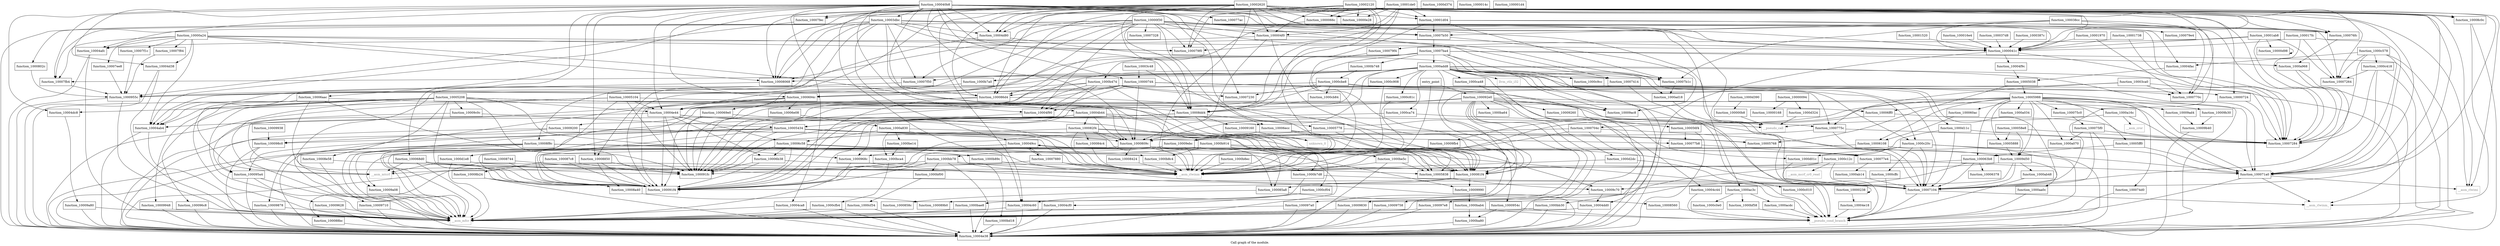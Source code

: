digraph "Call graph of the module." {
  label="Call graph of the module.";
  node [shape=record];

  Node_function_10003dbc [label="{function_10003dbc}"];
  Node_function_100040b8 [label="{function_100040b8}"];
  Node_function_10004ca8 [label="{function_10004ca8}"];
  Node_function_10004cf0 [label="{function_10004cf0}"];
  Node_function_10007104 [label="{function_10007104}"];
  Node_function_10004d38 [label="{function_10004d38}"];
  Node_function_10004d80 [label="{function_10004d80}"];
  Node_function_100068d0 [label="{function_100068d0}"];
  Node_function_10004dc8 [label="{function_10004dc8}"];
  Node_function_10004dd0 [label="{function_10004dd0}"];
  Node_function_10005838 [label="{function_10005838}"];
  Node_function_100071a0 [label="{function_100071a0}"];
  Node_function_100076fc [label="{function_100076fc}"];
  Node_function_10005888 [label="{function_10005888}"];
  Node_function_1000694c [label="{function_1000694c}"];
  Node_function_100075c0 [label="{function_100075c0}"];
  Node_function_10004c44 [label="{function_10004c44}"];
  Node_function_10005768 [label="{function_10005768}"];
  Node_function_10004e18 [label="{function_10004e18}"];
  Node_function_100069e0 [label="{function_100069e0}"];
  Node_function_10004e38 [label="{function_10004e38}"];
  Node_function_10004e44 [label="{function_10004e44}"];
  Node_function_10004f90 [label="{function_10004f90}"];
  Node_function_10006aac [label="{function_10006aac}"];
  Node_function_10004f9c [label="{function_10004f9c}"];
  Node_function_10007230 [label="{function_10007230}"];
  Node_function_100058e8 [label="{function_100058e8}"];
  Node_function_10006b38 [label="{function_10006b38}"];
  Node_function_100049cc [label="{function_100049cc}"];
  Node_function_10007264 [label="{function_10007264}"];
  Node_function_10005988 [label="{function_10005988}"];
  Node_function_100075f0 [label="{function_100075f0}"];
  Node_function_10004c60 [label="{function_10004c60}"];
  Node_function_10006c58 [label="{function_10006c58}"];
  Node_function_10004fac [label="{function_10004fac}"];
  Node_function_10005038 [label="{function_10005038}"];
  Node_function_10005104 [label="{function_10005104}"];
  Node_function_10006e08 [label="{function_10006e08}"];
  Node_function_10005208 [label="{function_10005208}"];
  Node_function_10007284 [label="{function_10007284}"];
  Node_function_10005ff0 [label="{function_10005ff0}"];
  Node_function_100060ac [label="{function_100060ac}"];
  Node_function_10007328 [label="{function_10007328}"];
  Node_function_1000775c [label="{function_1000775c}"];
  Node_function_10006108 [label="{function_10006108}"];
  Node_function_1000770c [label="{function_1000770c}"];
  Node_function_10006378 [label="{function_10006378}"];
  Node_function_10006ecc [label="{function_10006ecc}"];
  Node_function_10004ab4 [label="{function_10004ab4}"];
  Node_function_10004afc [label="{function_10004afc}"];
  Node_function_10004b44 [label="{function_10004b44}"];
  Node_function_10005434 [label="{function_10005434}"];
  Node_function_10006ff0 [label="{function_10006ff0}"];
  Node_function_100056f4 [label="{function_100056f4}"];
  Node_function_1000704c [label="{function_1000704c}"];
  Node_function_10007414 [label="{function_10007414}"];
  Node_function_100063b8 [label="{function_100063b8}"];
  Node_function_100074d0 [label="{function_100074d0}"];
  Node_function_1000add8 [label="{function_1000add8}"];
  Node_function_1000b474 [label="{function_1000b474}"];
  Node_function_1000b748 [label="{function_1000b748}"];
  Node_function_1000b7a0 [label="{function_1000b7a0}"];
  Node_function_1000b7d8 [label="{function_1000b7d8}"];
  Node_function_1000b89c [label="{function_1000b89c}"];
  Node_function_1000b8c4 [label="{function_1000b8c4}"];
  Node_function_1000b8ec [label="{function_1000b8ec}"];
  Node_function_1000b914 [label="{function_1000b914}"];
  Node_function_1000ba64 [label="{function_1000ba64}"];
  Node_function_1000ba80 [label="{function_1000ba80}"];
  Node_function_1000bab4 [label="{function_1000bab4}"];
  Node_function_1000bae8 [label="{function_1000bae8}"];
  Node_function_1000bb30 [label="{function_1000bb30}"];
  Node_function_1000bb78 [label="{function_1000bb78}"];
  Node_function_1000bca4 [label="{function_1000bca4}"];
  Node_function_1000bd18 [label="{function_1000bd18}"];
  Node_function_1000be14 [label="{function_1000be14}"];
  Node_function_1000be5c [label="{function_1000be5c}"];
  Node_function_1000bf00 [label="{function_1000bf00}"];
  Node_function_1000bf58 [label="{function_1000bf58}"];
  Node_function_1000c010 [label="{function_1000c010}"];
  Node_function_1000c0e0 [label="{function_1000c0e0}"];
  Node_function_1000c12c [label="{function_1000c12c}"];
  Node_function_1000c20c [label="{function_1000c20c}"];
  Node_function_1000c418 [label="{function_1000c418}"];
  Node_function_1000c578 [label="{function_1000c578}"];
  Node_function_1000c81c [label="{function_1000c81c}"];
  Node_function_1000c908 [label="{function_1000c908}"];
  Node_function_1000c9cc [label="{function_1000c9cc}"];
  Node_function_1000ca48 [label="{function_1000ca48}"];
  Node_function_1000ca74 [label="{function_1000ca74}"];
  Node_function_1000cb84 [label="{function_1000cb84}"];
  Node_function_1000cbe8 [label="{function_1000cbe8}"];
  Node_function_1000cf04 [label="{function_1000cf04}"];
  Node_function_1000cf34 [label="{function_1000cf34}"];
  Node_function_1000cfb4 [label="{function_1000cfb4}"];
  Node_function_1000cffc [label="{function_1000cffc}"];
  Node_function_1000d01c [label="{function_1000d01c}"];
  Node_function_1000d11c [label="{function_1000d11c}"];
  Node_function_1000d1e8 [label="{function_1000d1e8}"];
  Node_function_1000d2dc [label="{function_1000d2dc}"];
  Node_function_1000d324 [label="{function_1000d324}"];
  Node_function_1000d374 [label="{function_1000d374}"];
  Node_function_1000d390 [label="{function_1000d390}"];
  Node___asm_rlwinm [color="gray50", fontcolor="gray50", label="{__asm_rlwinm}"];
  Node___asm_rlwimi [color="gray50", fontcolor="gray50", label="{__asm_rlwimi}"];
  Node___asm_rlwinm_ [color="gray50", fontcolor="gray50", label="{__asm_rlwinm_}"];
  Node_llvm_ctlz_i32 [color="gray50", fontcolor="gray50", label="{llvm_ctlz_i32}"];
  Node___asm_mfcr [color="gray50", fontcolor="gray50", label="{__asm_mfcr}"];
  Node___asm_cror [color="gray50", fontcolor="gray50", label="{__asm_cror}"];
  Node___asm_mtcrf [color="gray50", fontcolor="gray50", label="{__asm_mtcrf}"];
  Node___asm_mcrf_cr0_read [color="gray50", fontcolor="gray50", label="{__asm_mcrf_cr0_read}"];
  Node_unknown_0 [color="gray50", fontcolor="gray50", label="{unknown_0}"];
  Node_function_10008f8c [label="{function_10008f8c}"];
  Node_function_100077ac [label="{function_100077ac}"];
  Node_function_100077b8 [label="{function_100077b8}"];
  Node_function_100077e4 [label="{function_100077e4}"];
  Node_function_10007880 [label="{function_10007880}"];
  Node_function_100079e4 [label="{function_100079e4}"];
  Node_function_100079f0 [label="{function_100079f0}"];
  Node_function_100079f4 [label="{function_100079f4}"];
  Node_function_10007b1c [label="{function_10007b1c}"];
  Node_function_10007b50 [label="{function_10007b50}"];
  Node_function_10007ba4 [label="{function_10007ba4}"];
  Node_function_10007ee8 [label="{function_10007ee8}"];
  Node_function_10007f1c [label="{function_10007f1c}"];
  Node_function_10007f50 [label="{function_10007f50}"];
  Node_function_10007f84 [label="{function_10007f84}"];
  Node_function_10007fb4 [label="{function_10007fb4}"];
  Node_function_10007fec [label="{function_10007fec}"];
  Node_function_1000802c [label="{function_1000802c}"];
  Node_function_10008068 [label="{function_10008068}"];
  Node_function_1000809c [label="{function_1000809c}"];
  Node_function_100081f4 [label="{function_100081f4}"];
  Node_function_100082f4 [label="{function_100082f4}"];
  Node_function_10008424 [label="{function_10008424}"];
  Node_function_100084c4 [label="{function_100084c4}"];
  Node_function_10008560 [label="{function_10008560}"];
  Node_function_1000858c [label="{function_1000858c}"];
  Node_function_100085a8 [label="{function_100085a8}"];
  Node_function_100086d4 [label="{function_100086d4}"];
  Node_function_10008744 [label="{function_10008744}"];
  Node_function_100087c8 [label="{function_100087c8}"];
  Node_function_10008850 [label="{function_10008850}"];
  Node_function_100088bc [label="{function_100088bc}"];
  Node_function_100089b0 [label="{function_100089b0}"];
  Node_function_10008a40 [label="{function_10008a40}"];
  Node_function_10008b24 [label="{function_10008b24}"];
  Node_function_10008c0c [label="{function_10008c0c}"];
  Node_function_10008dd4 [label="{function_10008dd4}"];
  Node_function_10008e58 [label="{function_10008e58}"];
  Node_function_10009160 [label="{function_10009160}"];
  Node_function_100091f4 [label="{function_100091f4}"];
  Node_function_100091fc [label="{function_100091fc}"];
  Node_function_10009200 [label="{function_10009200}"];
  Node_function_10009260 [label="{function_10009260}"];
  Node_function_100092e0 [label="{function_100092e0}"];
  Node_function_1000954c [label="{function_1000954c}"];
  Node_function_1000955c [label="{function_1000955c}"];
  Node_function_100095a4 [label="{function_100095a4}"];
  Node_function_10009628 [label="{function_10009628}"];
  Node_function_1000968c [label="{function_1000968c}"];
  Node_function_100096c8 [label="{function_100096c8}"];
  Node_function_10009710 [label="{function_10009710}"];
  Node_function_10009758 [label="{function_10009758}"];
  Node_function_100097a0 [label="{function_100097a0}"];
  Node_function_100097e8 [label="{function_100097e8}"];
  Node_function_10009830 [label="{function_10009830}"];
  Node_function_10009878 [label="{function_10009878}"];
  Node_function_100098c0 [label="{function_100098c0}"];
  Node_function_10009938 [label="{function_10009938}"];
  Node_function_10009948 [label="{function_10009948}"];
  Node_function_10009990 [label="{function_10009990}"];
  Node_function_10009a08 [label="{function_10009a08}"];
  Node_function_10009a80 [label="{function_10009a80}"];
  Node_function_10009ac8 [label="{function_10009ac8}"];
  Node_function_10009ad4 [label="{function_10009ad4}"];
  Node_function_10009b30 [label="{function_10009b30}"];
  Node_function_10009b40 [label="{function_10009b40}"];
  Node_function_10009c0c [label="{function_10009c0c}"];
  Node_function_10009c70 [label="{function_10009c70}"];
  Node_function_10009d50 [label="{function_10009d50}"];
  Node_function_10009ebc [label="{function_10009ebc}"];
  Node_function_10009fb4 [label="{function_10009fb4}"];
  Node_function_1000a034 [label="{function_1000a034}"];
  Node_function_1000a070 [label="{function_1000a070}"];
  Node_function_1000a16c [label="{function_1000a16c}"];
  Node_function_1000a830 [label="{function_1000a830}"];
  Node_function_1000a968 [label="{function_1000a968}"];
  Node_function_1000aa0c [label="{function_1000aa0c}"];
  Node_function_1000ab14 [label="{function_1000ab14}"];
  Node_function_1000ab48 [label="{function_1000ab48}"];
  Node_function_1000ac3c [label="{function_1000ac3c}"];
  Node_function_1000acdc [label="{function_1000acdc}"];
  Node_function_1000ad18 [label="{function_1000ad18}"];
  Node_function_10005778 [label="{function_10005778}"];
  Node___pseudo_call [color="gray50", fontcolor="gray50", label="{__pseudo_call}"];
  Node___pseudo_cond_branch [color="gray50", fontcolor="gray50", label="{__pseudo_cond_branch}"];
  Node_function_10000094 [label="{function_10000094}"];
  Node_function_100000b8 [label="{function_100000b8}"];
  Node_function_1000014c [label="{function_1000014c}"];
  Node_function_10000168 [label="{function_10000168}"];
  Node_function_100001d4 [label="{function_100001d4}"];
  Node_entry_point [label="{entry_point}"];
  Node_function_10000238 [label="{function_10000238}"];
  Node_function_1000041c [label="{function_1000041c}"];
  Node_function_100004f0 [label="{function_100004f0}"];
  Node_function_1000066c [label="{function_1000066c}"];
  Node_function_10000724 [label="{function_10000724}"];
  Node_function_100007d4 [label="{function_100007d4}"];
  Node_function_10000a24 [label="{function_10000a24}"];
  Node_function_10000d98 [label="{function_10000d98}"];
  Node_function_10000e28 [label="{function_10000e28}"];
  Node_function_10000f30 [label="{function_10000f30}"];
  Node_function_10001520 [label="{function_10001520}"];
  Node_function_100016e4 [label="{function_100016e4}"];
  Node_function_10001738 [label="{function_10001738}"];
  Node_function_100017fc [label="{function_100017fc}"];
  Node_function_10001970 [label="{function_10001970}"];
  Node_function_10001ab8 [label="{function_10001ab8}"];
  Node_function_10001d04 [label="{function_10001d04}"];
  Node_function_10001de0 [label="{function_10001de0}"];
  Node_function_10002120 [label="{function_10002120}"];
  Node_function_10002620 [label="{function_10002620}"];
  Node_function_100037d8 [label="{function_100037d8}"];
  Node_function_1000387c [label="{function_1000387c}"];
  Node_function_100038cc [label="{function_100038cc}"];
  Node_function_10003c48 [label="{function_10003c48}"];
  Node_function_10003ca0 [label="{function_10003ca0}"];
  Node_function_10003dbc -> Node_function_10004d80;
  Node_function_10003dbc -> Node_function_100076fc;
  Node_function_10003dbc -> Node_function_10004e38;
  Node_function_10003dbc -> Node_function_100049cc;
  Node_function_10003dbc -> Node_function_10004ab4;
  Node_function_10003dbc -> Node_function_10008f8c;
  Node_function_10003dbc -> Node_function_100079f0;
  Node_function_10003dbc -> Node_function_10007b1c;
  Node_function_10003dbc -> Node_function_10007b50;
  Node_function_10003dbc -> Node_function_10007f50;
  Node_function_10003dbc -> Node_function_1000802c;
  Node_function_10003dbc -> Node_function_10008068;
  Node_function_10003dbc -> Node_function_100086d4;
  Node_function_100040b8 -> Node_function_10003dbc;
  Node_function_100040b8 -> Node_function_10004ca8;
  Node_function_100040b8 -> Node_function_10004d38;
  Node_function_100040b8 -> Node_function_10004d80;
  Node_function_100040b8 -> Node_function_100068d0;
  Node_function_100040b8 -> Node_function_10004dc8;
  Node_function_100040b8 -> Node_function_100071a0;
  Node_function_100040b8 -> Node_function_1000694c;
  Node_function_100040b8 -> Node_function_10004e44;
  Node_function_100040b8 -> Node_function_10004f90;
  Node_function_100040b8 -> Node_function_10006aac;
  Node_function_100040b8 -> Node_function_10007230;
  Node_function_100040b8 -> Node_function_10007264;
  Node_function_100040b8 -> Node_function_10004c60;
  Node_function_100040b8 -> Node_function_10004fac;
  Node_function_100040b8 -> Node_function_10007284;
  Node_function_100040b8 -> Node_function_1000770c;
  Node_function_100040b8 -> Node_function_10004afc;
  Node_function_100040b8 -> Node_function_10004b44;
  Node_function_100040b8 -> Node_function_10007414;
  Node_function_100040b8 -> Node_function_100077ac;
  Node_function_100040b8 -> Node_function_10007fb4;
  Node_function_100040b8 -> Node_function_1000809c;
  Node_function_100040b8 -> Node_function_100081f4;
  Node_function_100040b8 -> Node_function_10008850;
  Node_function_100040b8 -> Node_function_10008dd4;
  Node_function_100040b8 -> Node___pseudo_call;
  Node_function_100040b8 -> Node_function_1000041c;
  Node_function_100040b8 -> Node_function_10000724;
  Node_function_100040b8 -> Node_function_100007d4;
  Node_function_10004ca8 -> Node_function_10004e38;
  Node_function_10004ca8 -> Node___asm_mfcr;
  Node_function_10004cf0 -> Node_function_10004e38;
  Node_function_10004cf0 -> Node___asm_mfcr;
  Node_function_10007104 -> Node___asm_rlwinm_;
  Node_function_10007104 -> Node___pseudo_cond_branch;
  Node_function_10004d38 -> Node_function_10004e38;
  Node_function_10004d38 -> Node___asm_mfcr;
  Node_function_10004d80 -> Node_function_10004e38;
  Node_function_10004d80 -> Node___asm_mfcr;
  Node_function_100068d0 -> Node___asm_rlwinm;
  Node_function_100068d0 -> Node___asm_mfcr;
  Node_function_100068d0 -> Node___asm_mtcrf;
  Node_function_100068d0 -> Node_function_100091f4;
  Node_function_100068d0 -> Node_function_100091fc;
  Node_function_10004dc8 -> Node_function_10009a80;
  Node_function_10004dd0 -> Node_function_10004e38;
  Node_function_10004dd0 -> Node___asm_mfcr;
  Node_function_10005838 -> Node_function_10009c70;
  Node_function_100071a0 -> Node___asm_rlwimi;
  Node_function_100071a0 -> Node___asm_rlwinm_;
  Node_function_100071a0 -> Node___pseudo_cond_branch;
  Node_function_100076fc -> Node_function_1000a968;
  Node_function_10005888 -> Node_function_10009d50;
  Node_function_1000694c -> Node_function_10006e08;
  Node_function_1000694c -> Node___asm_mfcr;
  Node_function_1000694c -> Node___asm_mtcrf;
  Node_function_1000694c -> Node_function_100091f4;
  Node_function_1000694c -> Node_function_100091fc;
  Node_function_100075c0 -> Node_function_100075f0;
  Node_function_10004c44 -> Node___pseudo_cond_branch;
  Node_function_10005768 -> Node_function_10007104;
  Node_function_10004e18 -> Node___pseudo_cond_branch;
  Node_function_100069e0 -> Node_function_10006ecc;
  Node_function_100069e0 -> Node_function_100091f4;
  Node_function_100069e0 -> Node_function_100091fc;
  Node_function_10004e44 -> Node_function_10006b38;
  Node_function_10004e44 -> Node_function_10006c58;
  Node_function_10004e44 -> Node_function_10004ab4;
  Node_function_10004e44 -> Node___asm_rlwinm;
  Node_function_10004e44 -> Node_function_100081f4;
  Node_function_10004e44 -> Node_function_100091f4;
  Node_function_10004e44 -> Node_function_100091fc;
  Node_function_10004f90 -> Node_function_10005434;
  Node_function_10006aac -> Node_function_10006ff0;
  Node_function_10006aac -> Node___asm_mfcr;
  Node_function_10006aac -> Node___asm_mtcrf;
  Node_function_10006aac -> Node_function_100091f4;
  Node_function_10006aac -> Node_function_100091fc;
  Node_function_10004f9c -> Node_function_10005038;
  Node_function_100058e8 -> Node_function_10005888;
  Node_function_100058e8 -> Node_function_10007284;
  Node_function_100058e8 -> Node_function_10009d50;
  Node_function_10006b38 -> Node_function_100081f4;
  Node_function_10006b38 -> Node_function_100091f4;
  Node_function_10006b38 -> Node_function_100091fc;
  Node_function_100049cc -> Node_function_10004e38;
  Node_function_100049cc -> Node___asm_mfcr;
  Node_function_100049cc -> Node_function_100077e4;
  Node_function_100049cc -> Node_function_10007880;
  Node_function_10005988 -> Node_function_10005888;
  Node_function_10005988 -> Node_function_100075c0;
  Node_function_10005988 -> Node_function_10004e38;
  Node_function_10005988 -> Node_function_10007284;
  Node_function_10005988 -> Node_function_10005ff0;
  Node_function_10005988 -> Node_function_100060ac;
  Node_function_10005988 -> Node_function_10006108;
  Node_function_10005988 -> Node_function_10006ff0;
  Node_function_10005988 -> Node_function_100063b8;
  Node_function_10005988 -> Node_function_100074d0;
  Node_function_10005988 -> Node___asm_rlwinm;
  Node_function_10005988 -> Node___asm_mfcr;
  Node_function_10005988 -> Node_function_10009ad4;
  Node_function_10005988 -> Node_function_10009b30;
  Node_function_10005988 -> Node_function_10009d50;
  Node_function_10005988 -> Node_function_10009fb4;
  Node_function_10005988 -> Node_function_1000a034;
  Node_function_10005988 -> Node_function_1000a070;
  Node_function_10005988 -> Node_function_1000a16c;
  Node_function_100075f0 -> Node_function_10007104;
  Node_function_100075f0 -> Node_function_10004e38;
  Node_function_100075f0 -> Node_function_10007284;
  Node_function_100075f0 -> Node_function_1000a070;
  Node_function_10004c60 -> Node_function_10004e38;
  Node_function_10004c60 -> Node___asm_mfcr;
  Node_function_10006c58 -> Node_function_10005838;
  Node_function_10006c58 -> Node_function_10006b38;
  Node_function_10006c58 -> Node___asm_rlwinm;
  Node_function_10006c58 -> Node_function_100091f4;
  Node_function_10006c58 -> Node_function_100091fc;
  Node_function_10004fac -> Node_function_10005038;
  Node_function_10005038 -> Node_function_10005768;
  Node_function_10005038 -> Node_function_10005988;
  Node_function_10005104 -> Node_function_10004dc8;
  Node_function_10005104 -> Node_function_10004e38;
  Node_function_10005104 -> Node_function_10004e44;
  Node_function_10005104 -> Node_function_100081f4;
  Node_function_10005104 -> Node_function_100091f4;
  Node_function_10005104 -> Node_function_100091fc;
  Node_function_10006e08 -> Node_function_1000a830;
  Node_function_10005208 -> Node_function_10004e38;
  Node_function_10005208 -> Node_function_10004e44;
  Node_function_10005208 -> Node_function_10004ab4;
  Node_function_10005208 -> Node___asm_mfcr;
  Node_function_10005208 -> Node___asm_mtcrf;
  Node_function_10005208 -> Node_function_1000809c;
  Node_function_10005208 -> Node_function_100081f4;
  Node_function_10005208 -> Node_function_10008e58;
  Node_function_10005208 -> Node_function_100091f4;
  Node_function_10005208 -> Node_function_100091fc;
  Node_function_10005208 -> Node_function_1000954c;
  Node_function_10005208 -> Node_function_1000968c;
  Node_function_10005208 -> Node_function_100096c8;
  Node_function_10005208 -> Node_function_10009948;
  Node_function_10005208 -> Node_function_10009c0c;
  Node_function_10005ff0 -> Node_function_100071a0;
  Node_function_10005ff0 -> Node_function_100063b8;
  Node_function_100060ac -> Node_function_10006108;
  Node_function_1000775c -> Node_function_10007104;
  Node_function_1000775c -> Node_function_10007284;
  Node_function_1000775c -> Node_function_1000809c;
  Node_function_10006108 -> Node___asm_rlwinm;
  Node_function_10006108 -> Node___pseudo_cond_branch;
  Node_function_10006ecc -> Node_function_10005838;
  Node_function_10006ecc -> Node___asm_rlwinm;
  Node_function_10006ecc -> Node_function_10009c70;
  Node_function_10006ecc -> Node_function_10009ebc;
  Node_function_10004ab4 -> Node_function_10004e38;
  Node_function_10004ab4 -> Node___asm_mfcr;
  Node_function_10004afc -> Node_function_10004e38;
  Node_function_10004afc -> Node___asm_mfcr;
  Node_function_10004b44 -> Node_function_10004c44;
  Node_function_10004b44 -> Node_function_10004e38;
  Node_function_10004b44 -> Node___asm_mfcr;
  Node_function_10004b44 -> Node_function_1000809c;
  Node_function_10004b44 -> Node_function_100081f4;
  Node_function_10004b44 -> Node_function_100082f4;
  Node_function_10005434 -> Node_function_10005768;
  Node_function_10005434 -> Node_function_10004e38;
  Node_function_10005434 -> Node___asm_rlwinm;
  Node_function_10005434 -> Node_function_100077b8;
  Node_function_10005434 -> Node_function_1000809c;
  Node_function_10005434 -> Node_function_100081f4;
  Node_function_10005434 -> Node_function_100091f4;
  Node_function_10005434 -> Node_function_100091fc;
  Node_function_10005434 -> Node_function_100095a4;
  Node_function_10005434 -> Node_function_100098c0;
  Node_function_10006ff0 -> Node_function_10007284;
  Node_function_10006ff0 -> Node_function_1000704c;
  Node_function_100056f4 -> Node_function_10004e38;
  Node_function_100056f4 -> Node_function_100077b8;
  Node_function_1000704c -> Node_function_10004e38;
  Node_function_1000704c -> Node___asm_rlwinm;
  Node_function_1000704c -> Node_function_10009d50;
  Node_function_1000704c -> Node_function_10009ebc;
  Node_function_10007414 -> Node___pseudo_cond_branch;
  Node_function_100063b8 -> Node_function_10007104;
  Node_function_100063b8 -> Node_function_10006378;
  Node_function_100063b8 -> Node___asm_rlwinm;
  Node_function_100063b8 -> Node___asm_mfcr;
  Node_function_100074d0 -> Node___pseudo_cond_branch;
  Node_function_1000add8 -> Node_function_10007104;
  Node_function_1000add8 -> Node_function_100071a0;
  Node_function_1000add8 -> Node_function_10004e38;
  Node_function_1000add8 -> Node_function_10007284;
  Node_function_1000add8 -> Node_function_10004ab4;
  Node_function_1000add8 -> Node_function_10007414;
  Node_function_1000add8 -> Node_function_1000b7a0;
  Node_function_1000add8 -> Node_function_1000bb30;
  Node_function_1000add8 -> Node_function_1000c010;
  Node_function_1000add8 -> Node_function_1000c20c;
  Node_function_1000add8 -> Node_function_1000c81c;
  Node_function_1000add8 -> Node_function_1000c908;
  Node_function_1000add8 -> Node_function_1000c9cc;
  Node_function_1000add8 -> Node_function_1000ca48;
  Node_function_1000add8 -> Node_function_1000ca74;
  Node_function_1000add8 -> Node_llvm_ctlz_i32;
  Node_function_1000add8 -> Node_function_10007b1c;
  Node_function_1000add8 -> Node_function_10007f50;
  Node_function_1000add8 -> Node_function_10007fb4;
  Node_function_1000add8 -> Node_function_10008068;
  Node_function_1000add8 -> Node_function_1000809c;
  Node_function_1000add8 -> Node_function_100081f4;
  Node_function_1000add8 -> Node_function_100091f4;
  Node_function_1000add8 -> Node_function_100091fc;
  Node_function_1000add8 -> Node_function_10009ac8;
  Node_function_1000b474 -> Node_function_1000694c;
  Node_function_1000b474 -> Node_function_10004e44;
  Node_function_1000b474 -> Node_function_10004f90;
  Node_function_1000b474 -> Node_function_10007230;
  Node_function_1000b474 -> Node_function_1000775c;
  Node_function_1000b474 -> Node_function_100081f4;
  Node_function_1000b474 -> Node_function_100091f4;
  Node_function_1000b474 -> Node_function_100091fc;
  Node_function_1000b474 -> Node_function_10009ac8;
  Node_function_1000b748 -> Node_function_1000cbe8;
  Node_function_1000b7a0 -> Node_function_1000955c;
  Node_function_1000b7d8 -> Node_function_10007104;
  Node_function_1000b7d8 -> Node_function_1000bae8;
  Node_function_1000b89c -> Node___asm_rlwinm;
  Node_function_1000b8c4 -> Node___asm_rlwinm;
  Node_function_1000b8ec -> Node___asm_rlwinm;
  Node_function_1000b914 -> Node_function_100071a0;
  Node_function_1000b914 -> Node_function_1000b7d8;
  Node_function_1000b914 -> Node_function_1000b8c4;
  Node_function_1000b914 -> Node_function_1000cf04;
  Node_function_1000b914 -> Node_function_100091f4;
  Node_function_1000b914 -> Node_function_1000968c;
  Node_function_1000b914 -> Node_function_10009a08;
  Node_function_1000b914 -> Node___pseudo_cond_branch;
  Node_function_1000ba80 -> Node_function_10004e38;
  Node_function_1000bab4 -> Node_function_1000ba80;
  Node_function_1000bab4 -> Node___pseudo_cond_branch;
  Node_function_1000bae8 -> Node_function_10004e38;
  Node_function_1000bae8 -> Node___asm_mfcr;
  Node_function_1000bb30 -> Node_function_10004e38;
  Node_function_1000bb30 -> Node___asm_mfcr;
  Node_function_1000bb78 -> Node_function_10005838;
  Node_function_1000bb78 -> Node_function_10004e38;
  Node_function_1000bb78 -> Node_function_1000bd18;
  Node_function_1000bb78 -> Node_function_1000bf00;
  Node_function_1000bb78 -> Node_function_100091f4;
  Node_function_1000bb78 -> Node_function_100091fc;
  Node_function_1000bca4 -> Node_function_1000cfb4;
  Node_function_1000bd18 -> Node_function_10004e38;
  Node_function_1000be14 -> Node_function_1000bca4;
  Node_function_1000be5c -> Node_function_10005838;
  Node_function_1000be5c -> Node_function_10004e38;
  Node_function_1000be5c -> Node___asm_rlwinm;
  Node_function_1000bf00 -> Node_function_1000cf34;
  Node_function_1000bf58 -> Node___pseudo_cond_branch;
  Node_function_1000c010 -> Node___pseudo_cond_branch;
  Node_function_1000c12c -> Node_function_10007104;
  Node_function_1000c12c -> Node___asm_mfcr;
  Node_function_1000c12c -> Node___asm_mtcrf;
  Node_function_1000c12c -> Node___asm_mcrf_cr0_read;
  Node_function_1000c20c -> Node_function_10007104;
  Node_function_1000c20c -> Node_function_100071a0;
  Node_function_1000c20c -> Node_function_10004e38;
  Node_function_1000c20c -> Node_function_1000c12c;
  Node_function_1000c20c -> Node_function_1000cffc;
  Node_function_1000c20c -> Node_function_1000d01c;
  Node_function_1000c418 -> Node_function_100071a0;
  Node_function_1000c418 -> Node_function_10004e38;
  Node_function_1000c418 -> Node_function_10007264;
  Node_function_1000c418 -> Node_function_10007284;
  Node_function_1000c578 -> Node_function_100071a0;
  Node_function_1000c578 -> Node_function_10004e38;
  Node_function_1000c578 -> Node_function_10007264;
  Node_function_1000c578 -> Node_function_10004fac;
  Node_function_1000c578 -> Node_function_10007284;
  Node_function_1000c578 -> Node_function_1000c418;
  Node_function_1000c81c -> Node___asm_rlwinm;
  Node_function_1000c908 -> Node___asm_rlwinm;
  Node_function_1000c9cc -> Node_function_1000d11c;
  Node_function_1000ca48 -> Node_function_1000d2dc;
  Node_function_1000ca74 -> Node_function_1000775c;
  Node_function_1000ca74 -> Node_function_1000d1e8;
  Node_function_1000cb84 -> Node_function_10004f90;
  Node_function_1000cbe8 -> Node_function_1000694c;
  Node_function_1000cbe8 -> Node_function_10004e38;
  Node_function_1000cbe8 -> Node_function_10004e44;
  Node_function_1000cbe8 -> Node_function_10007230;
  Node_function_1000cbe8 -> Node_function_1000770c;
  Node_function_1000cbe8 -> Node_function_1000c20c;
  Node_function_1000cbe8 -> Node_function_1000cb84;
  Node_function_1000cbe8 -> Node_function_1000d01c;
  Node_function_1000cf04 -> Node_function_10004cf0;
  Node_function_1000cf04 -> Node_function_10004c60;
  Node_function_1000cf34 -> Node_function_10004e38;
  Node_function_1000cf34 -> Node___asm_mfcr;
  Node_function_1000cfb4 -> Node_function_10004e38;
  Node_function_1000cfb4 -> Node___asm_mfcr;
  Node_function_1000cffc -> Node___pseudo_cond_branch;
  Node_function_1000d01c -> Node___pseudo_cond_branch;
  Node_function_1000d11c -> Node_function_10007104;
  Node_function_1000d11c -> Node_function_10007284;
  Node_function_1000d11c -> Node_function_1000d01c;
  Node_function_1000d1e8 -> Node_function_10007104;
  Node_function_1000d1e8 -> Node___asm_rlwinm;
  Node_function_1000d1e8 -> Node___asm_mfcr;
  Node_function_1000d1e8 -> Node___asm_mtcrf;
  Node_function_1000d2dc -> Node___asm_rlwinm;
  Node_function_1000d2dc -> Node___pseudo_cond_branch;
  Node_function_1000d324 -> Node___pseudo_call;
  Node_function_1000d390 -> Node_function_100000b8;
  Node_function_10008f8c -> Node_function_10004e38;
  Node_function_10008f8c -> Node_function_1000b7d8;
  Node_function_10008f8c -> Node_function_1000b89c;
  Node_function_10008f8c -> Node_function_1000b8c4;
  Node_function_10008f8c -> Node___asm_rlwinm;
  Node_function_10008f8c -> Node___asm_mfcr;
  Node_function_10008f8c -> Node_function_10009878;
  Node_function_10008f8c -> Node_function_10009a08;
  Node_function_100077ac -> Node_function_1000ac3c;
  Node_function_100077b8 -> Node_function_100077e4;
  Node_function_100077e4 -> Node_function_100071a0;
  Node_function_100077e4 -> Node_function_100049cc;
  Node_function_100077e4 -> Node_function_1000ab14;
  Node_function_10007880 -> Node_function_10007104;
  Node_function_10007880 -> Node_function_10004e38;
  Node_function_10007880 -> Node_function_100049cc;
  Node_function_10007880 -> Node___asm_rlwinm;
  Node_function_100079f4 -> Node___asm_rlwinm;
  Node_function_10007b1c -> Node_function_1000ad18;
  Node_function_10007b50 -> Node_function_10007ba4;
  Node_function_10007b50 -> Node_function_10009ac8;
  Node_function_10007ba4 -> Node_function_10007104;
  Node_function_10007ba4 -> Node_function_10004e38;
  Node_function_10007ba4 -> Node_function_10007414;
  Node_function_10007ba4 -> Node_function_1000add8;
  Node_function_10007ba4 -> Node_function_1000b474;
  Node_function_10007ba4 -> Node_function_1000b748;
  Node_function_10007ba4 -> Node_function_100081f4;
  Node_function_10007ba4 -> Node_function_100091f4;
  Node_function_10007ba4 -> Node_function_100091fc;
  Node_function_10007ba4 -> Node_function_1000a968;
  Node_function_10007ba4 -> Node_function_1000ad18;
  Node_function_10007ee8 -> Node_function_1000955c;
  Node_function_10007f1c -> Node_function_1000955c;
  Node_function_10007f50 -> Node_function_1000955c;
  Node_function_10007f84 -> Node_function_1000955c;
  Node_function_10007fb4 -> Node_function_1000955c;
  Node_function_10007fec -> Node_function_1000955c;
  Node_function_1000802c -> Node_function_1000955c;
  Node_function_10008068 -> Node_function_1000955c;
  Node_function_1000809c -> Node_function_10004e38;
  Node_function_1000809c -> Node___asm_rlwinm;
  Node_function_1000809c -> Node_function_10008424;
  Node_function_1000809c -> Node_function_100085a8;
  Node_function_1000809c -> Node_function_100091f4;
  Node_function_1000809c -> Node_function_10009990;
  Node_function_100081f4 -> Node_function_100085a8;
  Node_function_100081f4 -> Node_function_100091f4;
  Node_function_100081f4 -> Node_function_10009990;
  Node_function_100082f4 -> Node_function_10007104;
  Node_function_100082f4 -> Node___asm_rlwinm;
  Node_function_100082f4 -> Node_function_1000809c;
  Node_function_100082f4 -> Node_function_100081f4;
  Node_function_100082f4 -> Node_function_100084c4;
  Node_function_100082f4 -> Node_function_100085a8;
  Node_function_100082f4 -> Node_function_100091f4;
  Node_function_10008424 -> Node___asm_rlwinm;
  Node_function_100084c4 -> Node___asm_rlwinm;
  Node_function_10008560 -> Node___pseudo_cond_branch;
  Node_function_100085a8 -> Node_function_10008560;
  Node_function_100085a8 -> Node_function_1000858c;
  Node_function_100086d4 -> Node_function_100089b0;
  Node_function_100086d4 -> Node_function_100091f4;
  Node_function_100086d4 -> Node_function_100091fc;
  Node_function_10008744 -> Node_function_100088bc;
  Node_function_10008744 -> Node_function_100091f4;
  Node_function_10008744 -> Node_function_100091fc;
  Node_function_100087c8 -> Node_function_10008b24;
  Node_function_100087c8 -> Node_function_100091f4;
  Node_function_100087c8 -> Node_function_100091fc;
  Node_function_10008850 -> Node_function_10008a40;
  Node_function_10008850 -> Node_function_100091f4;
  Node_function_10008850 -> Node_function_100091fc;
  Node_function_100088bc -> Node_function_10004e38;
  Node_function_10008a40 -> Node_function_100089b0;
  Node_function_10008b24 -> Node_function_10004e38;
  Node_function_10008b24 -> Node_function_10008a40;
  Node_function_10008c0c -> Node_function_10004e38;
  Node_function_10008c0c -> Node___asm_rlwinm_;
  Node_function_10008dd4 -> Node_unknown_0;
  Node_function_10008dd4 -> Node_function_10009160;
  Node_function_10008dd4 -> Node_function_100091f4;
  Node_function_10008dd4 -> Node_function_100091fc;
  Node_function_10008dd4 -> Node_function_1000968c;
  Node_function_10008dd4 -> Node_function_10005778;
  Node_function_10008e58 -> Node___asm_rlwinm;
  Node_function_10008e58 -> Node_function_10009710;
  Node_function_10009160 -> Node_unknown_0;
  Node_function_10009200 -> Node_function_1000b914;
  Node_function_10009200 -> Node_function_100095a4;
  Node_function_10009200 -> Node_function_100098c0;
  Node_function_10009260 -> Node_function_100056f4;
  Node_function_100092e0 -> Node_function_10007104;
  Node_function_100092e0 -> Node_function_100071a0;
  Node_function_100092e0 -> Node_function_10004e38;
  Node_function_100092e0 -> Node_function_1000ba64;
  Node_function_100092e0 -> Node_function_10008dd4;
  Node_function_100092e0 -> Node_function_10009200;
  Node_function_100092e0 -> Node_function_10009260;
  Node_function_100092e0 -> Node_function_10009758;
  Node_function_100092e0 -> Node_function_100097a0;
  Node_function_100092e0 -> Node_function_100097e8;
  Node_function_100092e0 -> Node_function_10009830;
  Node_function_100092e0 -> Node_function_10009ac8;
  Node_function_100092e0 -> Node___pseudo_call;
  Node_function_1000954c -> Node_function_1000ba80;
  Node_function_1000954c -> Node___pseudo_cond_branch;
  Node_function_1000955c -> Node_function_10004e38;
  Node_function_1000955c -> Node___asm_mfcr;
  Node_function_100095a4 -> Node_function_10004e38;
  Node_function_100095a4 -> Node___asm_mfcr;
  Node_function_100095a4 -> Node_function_10009628;
  Node_function_10009628 -> Node_function_10004e38;
  Node_function_10009628 -> Node___asm_mfcr;
  Node_function_1000968c -> Node_function_10004e38;
  Node_function_1000968c -> Node___asm_mfcr;
  Node_function_100096c8 -> Node_function_10004e38;
  Node_function_100096c8 -> Node___asm_mfcr;
  Node_function_10009710 -> Node_function_10004e38;
  Node_function_10009710 -> Node___asm_mfcr;
  Node_function_10009758 -> Node_function_10004e38;
  Node_function_10009758 -> Node___asm_mfcr;
  Node_function_100097a0 -> Node_function_10004e38;
  Node_function_100097a0 -> Node___asm_mfcr;
  Node_function_100097e8 -> Node_function_10004e38;
  Node_function_100097e8 -> Node___asm_mfcr;
  Node_function_10009830 -> Node_function_10004e38;
  Node_function_10009830 -> Node___asm_mfcr;
  Node_function_10009878 -> Node_function_10004e38;
  Node_function_10009878 -> Node___asm_mfcr;
  Node_function_100098c0 -> Node_function_10004e38;
  Node_function_100098c0 -> Node___asm_mfcr;
  Node_function_10009938 -> Node_function_100098c0;
  Node_function_10009948 -> Node_function_10004e38;
  Node_function_10009948 -> Node___asm_mfcr;
  Node_function_10009990 -> Node_function_1000bab4;
  Node_function_10009a08 -> Node_function_10004e38;
  Node_function_10009a08 -> Node___asm_mfcr;
  Node_function_10009a80 -> Node_function_10004e38;
  Node_function_10009a80 -> Node___asm_mfcr;
  Node_function_10009ad4 -> Node_function_10009b40;
  Node_function_10009b30 -> Node_function_10009b40;
  Node_function_10009b40 -> Node_function_10004e38;
  Node_function_10009c0c -> Node_function_10005434;
  Node_function_10009c0c -> Node_function_100095a4;
  Node_function_10009c70 -> Node_function_10004dd0;
  Node_function_10009d50 -> Node_function_10007104;
  Node_function_10009d50 -> Node_function_10005838;
  Node_function_10009d50 -> Node_function_10009c70;
  Node_function_10009d50 -> Node_function_1000aa0c;
  Node_function_10009d50 -> Node_function_1000ab48;
  Node_function_10009ebc -> Node_function_10004e38;
  Node_function_10009ebc -> Node_function_1000bb78;
  Node_function_10009ebc -> Node___asm_rlwinm;
  Node_function_10009ebc -> Node___asm_mfcr;
  Node_function_10009fb4 -> Node___asm_rlwinm;
  Node_function_1000a16c -> Node_function_100071a0;
  Node_function_1000a16c -> Node___asm_cror;
  Node_function_1000a16c -> Node___pseudo_call;
  Node_function_1000a830 -> Node_function_10006c58;
  Node_function_1000a830 -> Node_function_1000bca4;
  Node_function_1000a830 -> Node_function_1000be14;
  Node_function_1000a830 -> Node_function_1000be5c;
  Node_function_1000a830 -> Node___asm_rlwinm;
  Node_function_1000a968 -> Node_function_10007104;
  Node_function_1000a968 -> Node___asm_rlwinm_;
  Node_function_1000aa0c -> Node___pseudo_cond_branch;
  Node_function_1000ab14 -> Node_function_10007104;
  Node_function_1000ab48 -> Node___pseudo_cond_branch;
  Node_function_1000ac3c -> Node_function_1000bf58;
  Node_function_1000ac3c -> Node_function_1000c0e0;
  Node_function_1000ac3c -> Node_function_1000acdc;
  Node_function_1000acdc -> Node___pseudo_cond_branch;
  Node_function_1000ad18 -> Node___pseudo_cond_branch;
  Node_function_10005778 -> Node_function_10005838;
  Node_function_10005778 -> Node_function_10005768;
  Node_function_10005778 -> Node_function_100091f4;
  Node_function_10000094 -> Node_function_1000d324;
  Node_function_10000094 -> Node_function_10000168;
  Node_function_100000b8 -> Node___pseudo_call;
  Node_entry_point -> Node___asm_rlwinm;
  Node_entry_point -> Node_function_100092e0;
  Node_function_10000238 -> Node_function_10004e18;
  Node_function_10000238 -> Node_function_10000238;
  Node_function_1000041c -> Node_function_10004dd0;
  Node_function_1000041c -> Node_function_10004f9c;
  Node_function_1000041c -> Node_function_10007284;
  Node_function_100004f0 -> Node_function_10004afc;
  Node_function_100004f0 -> Node_function_1000809c;
  Node_function_100004f0 -> Node_function_100081f4;
  Node_function_100004f0 -> Node_function_1000041c;
  Node_function_1000066c -> Node_function_100079e4;
  Node_function_1000066c -> Node_function_100086d4;
  Node_function_10000724 -> Node_function_10007284;
  Node_function_100007d4 -> Node_function_10007104;
  Node_function_100007d4 -> Node_function_100071a0;
  Node_function_100007d4 -> Node_function_1000694c;
  Node_function_100007d4 -> Node_function_10004e44;
  Node_function_100007d4 -> Node_function_10004f90;
  Node_function_100007d4 -> Node_function_1000809c;
  Node_function_100007d4 -> Node_function_100086d4;
  Node_function_100007d4 -> Node_function_10000724;
  Node_function_10000a24 -> Node_function_10004d38;
  Node_function_10000a24 -> Node_function_10004ab4;
  Node_function_10000a24 -> Node_function_10004afc;
  Node_function_10000a24 -> Node_function_100079f0;
  Node_function_10000a24 -> Node_function_10007ee8;
  Node_function_10000a24 -> Node_function_10007f1c;
  Node_function_10000a24 -> Node_function_10007f84;
  Node_function_10000a24 -> Node_function_10007fb4;
  Node_function_10000a24 -> Node_function_10008068;
  Node_function_10000a24 -> Node_function_10008dd4;
  Node_function_10000a24 -> Node_function_1000041c;
  Node_function_10000d98 -> Node_function_10000d98;
  Node_function_10000f30 -> Node_function_10007104;
  Node_function_10000f30 -> Node_function_100069e0;
  Node_function_10000f30 -> Node_function_10004e44;
  Node_function_10000f30 -> Node_function_10004f90;
  Node_function_10000f30 -> Node_function_10007264;
  Node_function_10000f30 -> Node_function_10007284;
  Node_function_10000f30 -> Node_function_10007328;
  Node_function_10000f30 -> Node_function_10006ecc;
  Node_function_10000f30 -> Node_function_10004ab4;
  Node_function_10000f30 -> Node_function_100079f0;
  Node_function_10000f30 -> Node_function_10007b1c;
  Node_function_10000f30 -> Node_function_10007b50;
  Node_function_10000f30 -> Node_function_10007f50;
  Node_function_10000f30 -> Node_function_10007fb4;
  Node_function_10000f30 -> Node_function_10008068;
  Node_function_10000f30 -> Node_function_10008dd4;
  Node_function_10000f30 -> Node_function_1000041c;
  Node_function_10000f30 -> Node_function_100004f0;
  Node_function_10001520 -> Node_function_1000041c;
  Node_function_100016e4 -> Node_function_1000041c;
  Node_function_10001738 -> Node_function_10007284;
  Node_function_10001738 -> Node_function_1000041c;
  Node_function_100017fc -> Node_function_100071a0;
  Node_function_100017fc -> Node_function_10007264;
  Node_function_100017fc -> Node_function_10007284;
  Node_function_100017fc -> Node_function_1000041c;
  Node_function_10001970 -> Node_function_1000770c;
  Node_function_10001970 -> Node_function_1000041c;
  Node_function_10001ab8 -> Node_function_10007264;
  Node_function_10001ab8 -> Node_function_10007284;
  Node_function_10001ab8 -> Node_function_100079f4;
  Node_function_10001ab8 -> Node_function_1000041c;
  Node_function_10001ab8 -> Node_function_10000d98;
  Node_function_10001d04 -> Node_function_100076fc;
  Node_function_10001d04 -> Node_function_10007b1c;
  Node_function_10001d04 -> Node_function_10007b50;
  Node_function_10001d04 -> Node_function_10008dd4;
  Node_function_10001d04 -> Node_function_1000041c;
  Node_function_10001de0 -> Node_function_10004d80;
  Node_function_10001de0 -> Node_function_100071a0;
  Node_function_10001de0 -> Node___asm_rlwimi;
  Node_function_10001de0 -> Node_function_100079f0;
  Node_function_10001de0 -> Node_function_10007fec;
  Node_function_10001de0 -> Node_function_10008068;
  Node_function_10001de0 -> Node_function_100086d4;
  Node_function_10001de0 -> Node_function_10008c0c;
  Node_function_10001de0 -> Node_function_10008dd4;
  Node_function_10001de0 -> Node_function_1000041c;
  Node_function_10001de0 -> Node_function_100004f0;
  Node_function_10001de0 -> Node_function_1000066c;
  Node_function_10001de0 -> Node_function_10000e28;
  Node_function_10001de0 -> Node_function_10001d04;
  Node_function_10002120 -> Node_function_10007104;
  Node_function_10002120 -> Node_function_10004d80;
  Node_function_10002120 -> Node_function_100076fc;
  Node_function_10002120 -> Node___asm_rlwinm;
  Node_function_10002120 -> Node___asm_rlwimi;
  Node_function_10002120 -> Node_function_100079f0;
  Node_function_10002120 -> Node_function_10007fec;
  Node_function_10002120 -> Node_function_10008068;
  Node_function_10002120 -> Node_function_100086d4;
  Node_function_10002120 -> Node_function_10008c0c;
  Node_function_10002120 -> Node_function_10008dd4;
  Node_function_10002120 -> Node_function_1000041c;
  Node_function_10002120 -> Node_function_100004f0;
  Node_function_10002120 -> Node_function_1000066c;
  Node_function_10002120 -> Node_function_10000e28;
  Node_function_10002120 -> Node_function_10001d04;
  Node_function_10002620 -> Node_function_10004d80;
  Node_function_10002620 -> Node_function_100071a0;
  Node_function_10002620 -> Node_function_100076fc;
  Node_function_10002620 -> Node_function_10004c60;
  Node_function_10002620 -> Node_function_10004ab4;
  Node_function_10002620 -> Node___asm_rlwinm;
  Node_function_10002620 -> Node___asm_rlwimi;
  Node_function_10002620 -> Node_function_100079f0;
  Node_function_10002620 -> Node_function_10007fec;
  Node_function_10002620 -> Node_function_10008068;
  Node_function_10002620 -> Node_function_100086d4;
  Node_function_10002620 -> Node_function_10008850;
  Node_function_10002620 -> Node_function_10008c0c;
  Node_function_10002620 -> Node_function_10008dd4;
  Node_function_10002620 -> Node_function_1000041c;
  Node_function_10002620 -> Node_function_100004f0;
  Node_function_10002620 -> Node_function_1000066c;
  Node_function_10002620 -> Node_function_10000e28;
  Node_function_10002620 -> Node_function_10001d04;
  Node_function_100037d8 -> Node_function_1000041c;
  Node_function_1000387c -> Node_function_1000041c;
  Node_function_100038cc -> Node_function_10007104;
  Node_function_100038cc -> Node_function_10007284;
  Node_function_100038cc -> Node_function_1000770c;
  Node_function_100038cc -> Node_function_10007b1c;
  Node_function_100038cc -> Node_function_10007b50;
  Node_function_100038cc -> Node_function_1000041c;
  Node_function_10003c48 -> Node_function_100081f4;
  Node_function_10003c48 -> Node_function_100007d4;
  Node_function_10003ca0 -> Node_function_10007284;
  Node_function_10003ca0 -> Node_function_1000775c;
  Node_function_10003ca0 -> Node_function_1000770c;
  Node_function_10003ca0 -> Node_function_100081f4;
}

